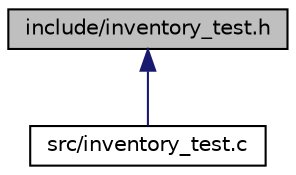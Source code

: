 digraph "include/inventory_test.h"
{
 // LATEX_PDF_SIZE
  edge [fontname="Helvetica",fontsize="10",labelfontname="Helvetica",labelfontsize="10"];
  node [fontname="Helvetica",fontsize="10",shape=record];
  Node1 [label="include/inventory_test.h",height=0.2,width=0.4,color="black", fillcolor="grey75", style="filled", fontcolor="black",tooltip="It declares the tests for the inventory module."];
  Node1 -> Node2 [dir="back",color="midnightblue",fontsize="10",style="solid"];
  Node2 [label="src/inventory_test.c",height=0.2,width=0.4,color="black", fillcolor="white", style="filled",URL="$inventory__test_8c.html",tooltip="It tests inventory module."];
}
